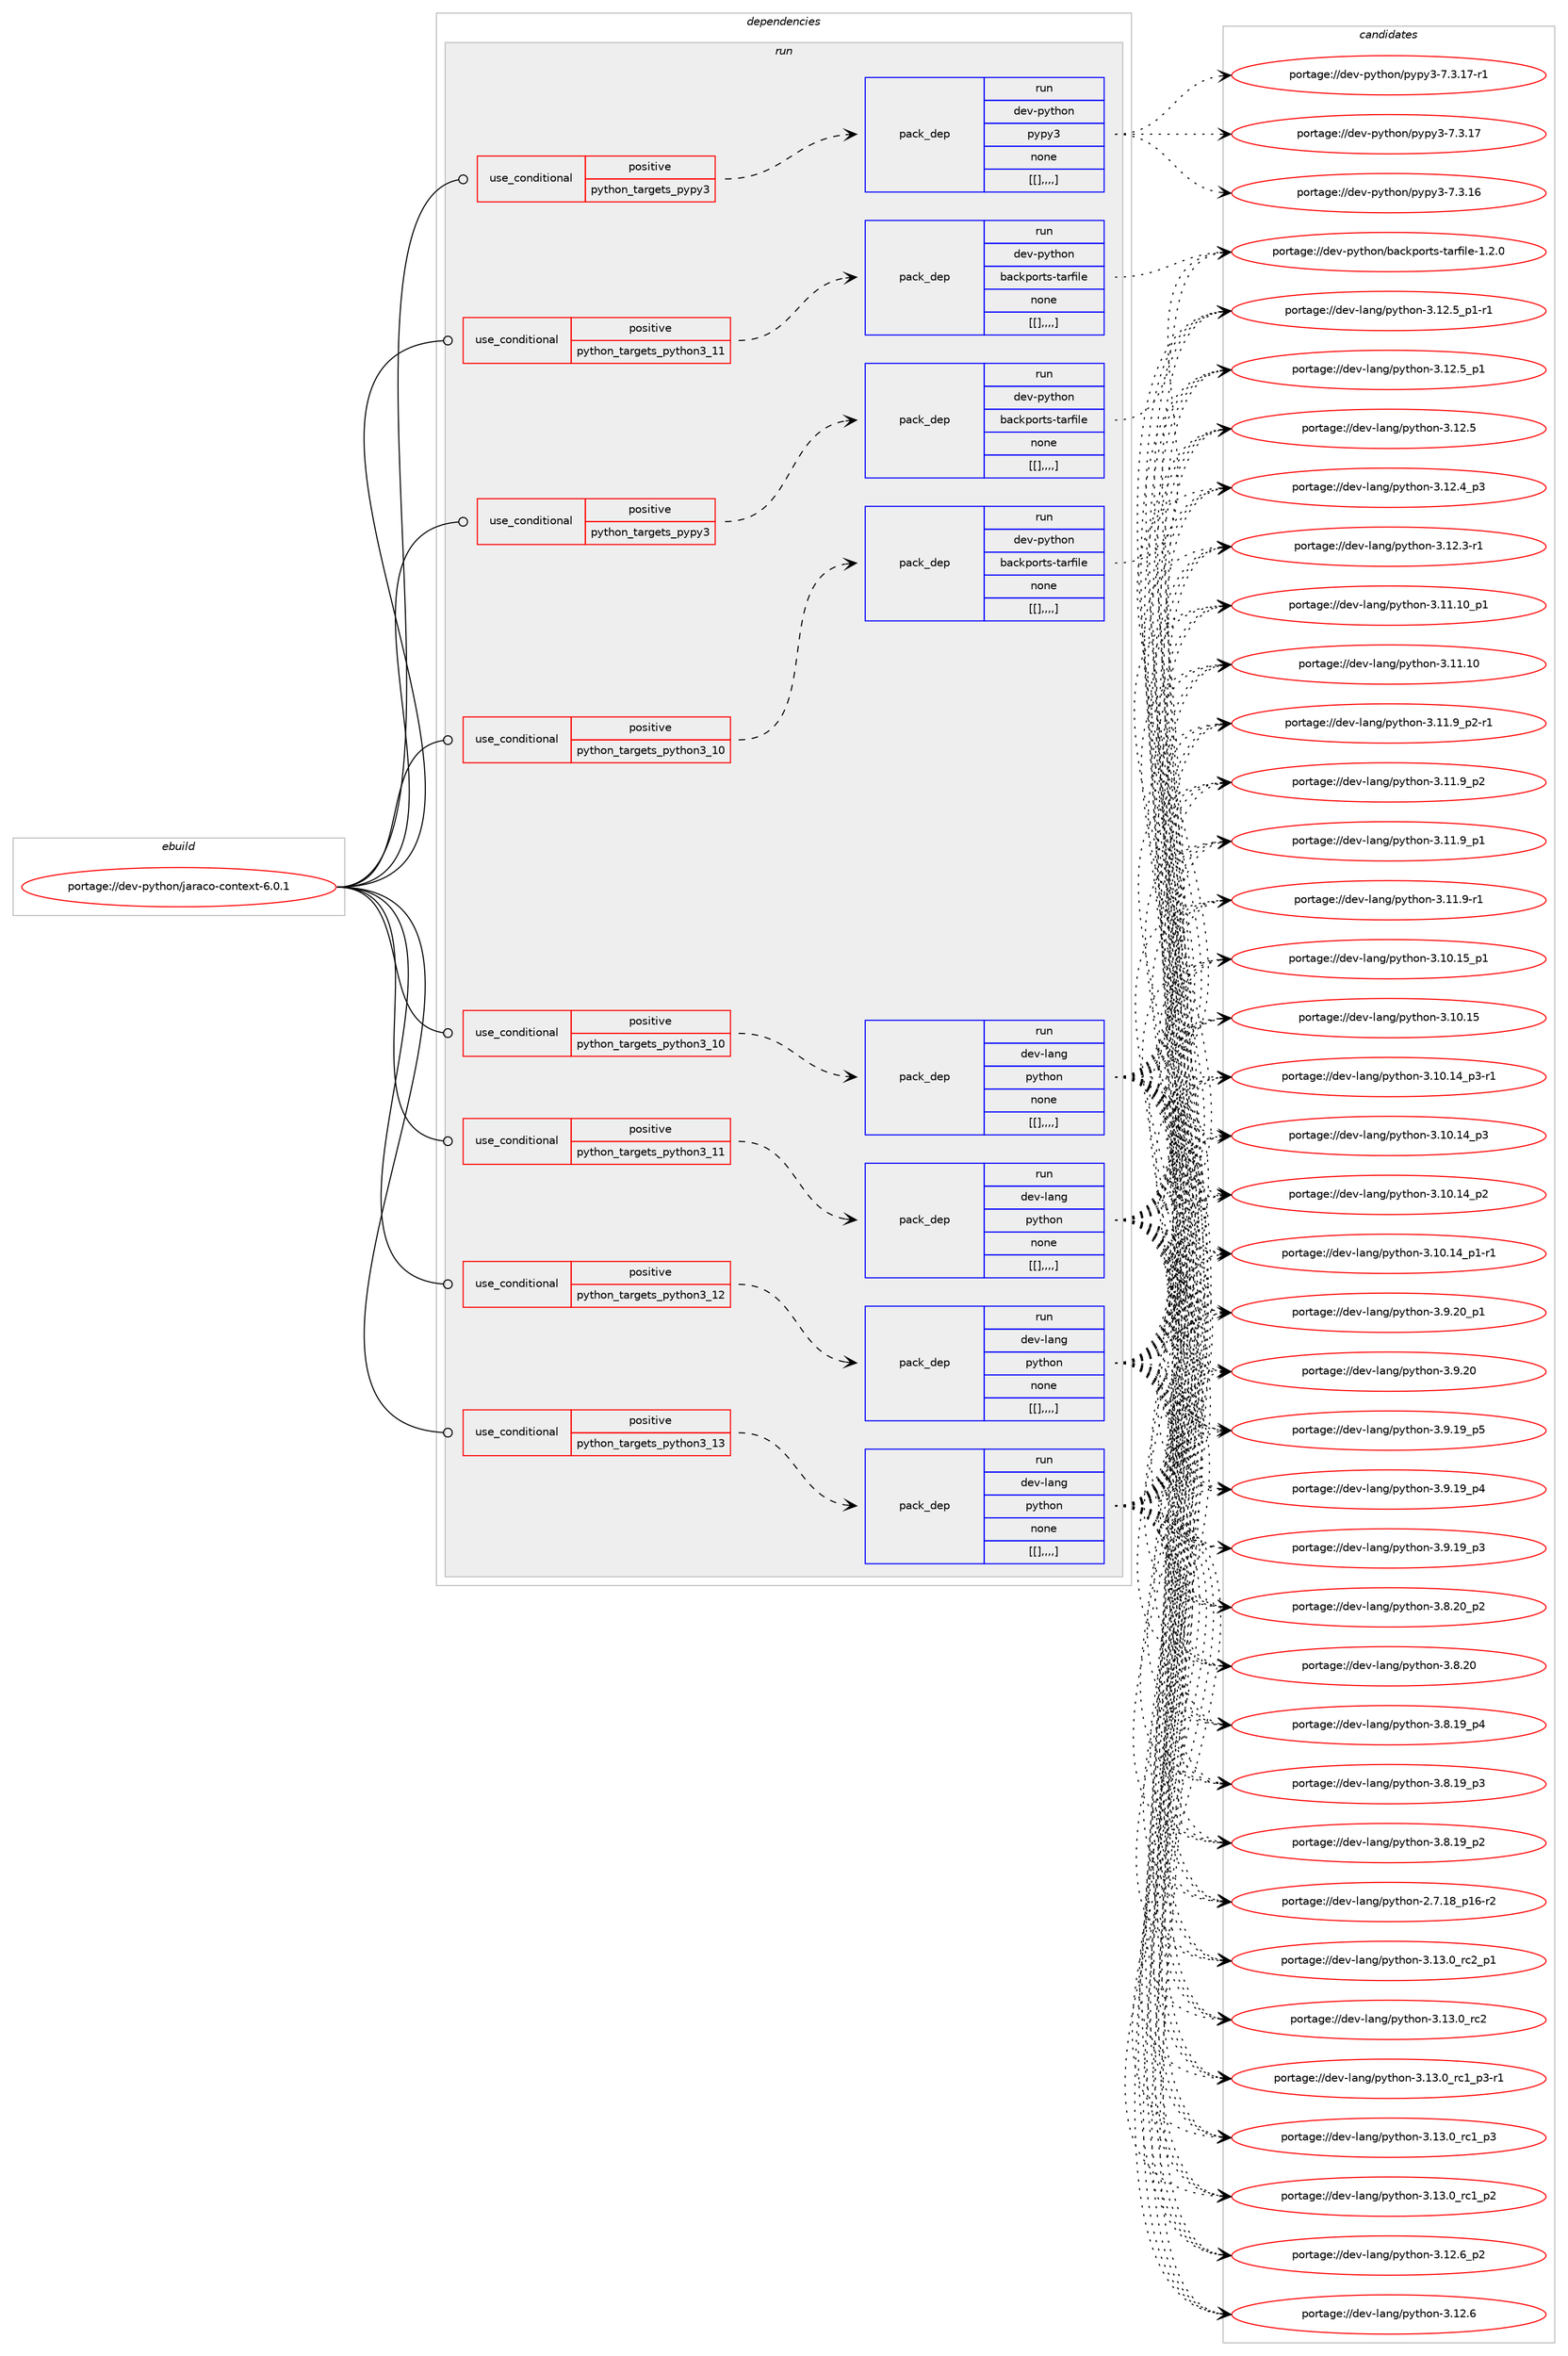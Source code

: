 digraph prolog {

# *************
# Graph options
# *************

newrank=true;
concentrate=true;
compound=true;
graph [rankdir=LR,fontname=Helvetica,fontsize=10,ranksep=1.5];#, ranksep=2.5, nodesep=0.2];
edge  [arrowhead=vee];
node  [fontname=Helvetica,fontsize=10];

# **********
# The ebuild
# **********

subgraph cluster_leftcol {
color=gray;
label=<<i>ebuild</i>>;
id [label="portage://dev-python/jaraco-context-6.0.1", color=red, width=4, href="../dev-python/jaraco-context-6.0.1.svg"];
}

# ****************
# The dependencies
# ****************

subgraph cluster_midcol {
color=gray;
label=<<i>dependencies</i>>;
subgraph cluster_compile {
fillcolor="#eeeeee";
style=filled;
label=<<i>compile</i>>;
}
subgraph cluster_compileandrun {
fillcolor="#eeeeee";
style=filled;
label=<<i>compile and run</i>>;
}
subgraph cluster_run {
fillcolor="#eeeeee";
style=filled;
label=<<i>run</i>>;
subgraph cond34931 {
dependency150512 [label=<<TABLE BORDER="0" CELLBORDER="1" CELLSPACING="0" CELLPADDING="4"><TR><TD ROWSPAN="3" CELLPADDING="10">use_conditional</TD></TR><TR><TD>positive</TD></TR><TR><TD>python_targets_pypy3</TD></TR></TABLE>>, shape=none, color=red];
subgraph pack114367 {
dependency150513 [label=<<TABLE BORDER="0" CELLBORDER="1" CELLSPACING="0" CELLPADDING="4" WIDTH="220"><TR><TD ROWSPAN="6" CELLPADDING="30">pack_dep</TD></TR><TR><TD WIDTH="110">run</TD></TR><TR><TD>dev-python</TD></TR><TR><TD>backports-tarfile</TD></TR><TR><TD>none</TD></TR><TR><TD>[[],,,,]</TD></TR></TABLE>>, shape=none, color=blue];
}
dependency150512:e -> dependency150513:w [weight=20,style="dashed",arrowhead="vee"];
}
id:e -> dependency150512:w [weight=20,style="solid",arrowhead="odot"];
subgraph cond34932 {
dependency150514 [label=<<TABLE BORDER="0" CELLBORDER="1" CELLSPACING="0" CELLPADDING="4"><TR><TD ROWSPAN="3" CELLPADDING="10">use_conditional</TD></TR><TR><TD>positive</TD></TR><TR><TD>python_targets_pypy3</TD></TR></TABLE>>, shape=none, color=red];
subgraph pack114368 {
dependency150515 [label=<<TABLE BORDER="0" CELLBORDER="1" CELLSPACING="0" CELLPADDING="4" WIDTH="220"><TR><TD ROWSPAN="6" CELLPADDING="30">pack_dep</TD></TR><TR><TD WIDTH="110">run</TD></TR><TR><TD>dev-python</TD></TR><TR><TD>pypy3</TD></TR><TR><TD>none</TD></TR><TR><TD>[[],,,,]</TD></TR></TABLE>>, shape=none, color=blue];
}
dependency150514:e -> dependency150515:w [weight=20,style="dashed",arrowhead="vee"];
}
id:e -> dependency150514:w [weight=20,style="solid",arrowhead="odot"];
subgraph cond34933 {
dependency150516 [label=<<TABLE BORDER="0" CELLBORDER="1" CELLSPACING="0" CELLPADDING="4"><TR><TD ROWSPAN="3" CELLPADDING="10">use_conditional</TD></TR><TR><TD>positive</TD></TR><TR><TD>python_targets_python3_10</TD></TR></TABLE>>, shape=none, color=red];
subgraph pack114369 {
dependency150517 [label=<<TABLE BORDER="0" CELLBORDER="1" CELLSPACING="0" CELLPADDING="4" WIDTH="220"><TR><TD ROWSPAN="6" CELLPADDING="30">pack_dep</TD></TR><TR><TD WIDTH="110">run</TD></TR><TR><TD>dev-lang</TD></TR><TR><TD>python</TD></TR><TR><TD>none</TD></TR><TR><TD>[[],,,,]</TD></TR></TABLE>>, shape=none, color=blue];
}
dependency150516:e -> dependency150517:w [weight=20,style="dashed",arrowhead="vee"];
}
id:e -> dependency150516:w [weight=20,style="solid",arrowhead="odot"];
subgraph cond34934 {
dependency150518 [label=<<TABLE BORDER="0" CELLBORDER="1" CELLSPACING="0" CELLPADDING="4"><TR><TD ROWSPAN="3" CELLPADDING="10">use_conditional</TD></TR><TR><TD>positive</TD></TR><TR><TD>python_targets_python3_10</TD></TR></TABLE>>, shape=none, color=red];
subgraph pack114370 {
dependency150519 [label=<<TABLE BORDER="0" CELLBORDER="1" CELLSPACING="0" CELLPADDING="4" WIDTH="220"><TR><TD ROWSPAN="6" CELLPADDING="30">pack_dep</TD></TR><TR><TD WIDTH="110">run</TD></TR><TR><TD>dev-python</TD></TR><TR><TD>backports-tarfile</TD></TR><TR><TD>none</TD></TR><TR><TD>[[],,,,]</TD></TR></TABLE>>, shape=none, color=blue];
}
dependency150518:e -> dependency150519:w [weight=20,style="dashed",arrowhead="vee"];
}
id:e -> dependency150518:w [weight=20,style="solid",arrowhead="odot"];
subgraph cond34935 {
dependency150520 [label=<<TABLE BORDER="0" CELLBORDER="1" CELLSPACING="0" CELLPADDING="4"><TR><TD ROWSPAN="3" CELLPADDING="10">use_conditional</TD></TR><TR><TD>positive</TD></TR><TR><TD>python_targets_python3_11</TD></TR></TABLE>>, shape=none, color=red];
subgraph pack114371 {
dependency150521 [label=<<TABLE BORDER="0" CELLBORDER="1" CELLSPACING="0" CELLPADDING="4" WIDTH="220"><TR><TD ROWSPAN="6" CELLPADDING="30">pack_dep</TD></TR><TR><TD WIDTH="110">run</TD></TR><TR><TD>dev-lang</TD></TR><TR><TD>python</TD></TR><TR><TD>none</TD></TR><TR><TD>[[],,,,]</TD></TR></TABLE>>, shape=none, color=blue];
}
dependency150520:e -> dependency150521:w [weight=20,style="dashed",arrowhead="vee"];
}
id:e -> dependency150520:w [weight=20,style="solid",arrowhead="odot"];
subgraph cond34936 {
dependency150522 [label=<<TABLE BORDER="0" CELLBORDER="1" CELLSPACING="0" CELLPADDING="4"><TR><TD ROWSPAN="3" CELLPADDING="10">use_conditional</TD></TR><TR><TD>positive</TD></TR><TR><TD>python_targets_python3_11</TD></TR></TABLE>>, shape=none, color=red];
subgraph pack114372 {
dependency150523 [label=<<TABLE BORDER="0" CELLBORDER="1" CELLSPACING="0" CELLPADDING="4" WIDTH="220"><TR><TD ROWSPAN="6" CELLPADDING="30">pack_dep</TD></TR><TR><TD WIDTH="110">run</TD></TR><TR><TD>dev-python</TD></TR><TR><TD>backports-tarfile</TD></TR><TR><TD>none</TD></TR><TR><TD>[[],,,,]</TD></TR></TABLE>>, shape=none, color=blue];
}
dependency150522:e -> dependency150523:w [weight=20,style="dashed",arrowhead="vee"];
}
id:e -> dependency150522:w [weight=20,style="solid",arrowhead="odot"];
subgraph cond34937 {
dependency150524 [label=<<TABLE BORDER="0" CELLBORDER="1" CELLSPACING="0" CELLPADDING="4"><TR><TD ROWSPAN="3" CELLPADDING="10">use_conditional</TD></TR><TR><TD>positive</TD></TR><TR><TD>python_targets_python3_12</TD></TR></TABLE>>, shape=none, color=red];
subgraph pack114373 {
dependency150525 [label=<<TABLE BORDER="0" CELLBORDER="1" CELLSPACING="0" CELLPADDING="4" WIDTH="220"><TR><TD ROWSPAN="6" CELLPADDING="30">pack_dep</TD></TR><TR><TD WIDTH="110">run</TD></TR><TR><TD>dev-lang</TD></TR><TR><TD>python</TD></TR><TR><TD>none</TD></TR><TR><TD>[[],,,,]</TD></TR></TABLE>>, shape=none, color=blue];
}
dependency150524:e -> dependency150525:w [weight=20,style="dashed",arrowhead="vee"];
}
id:e -> dependency150524:w [weight=20,style="solid",arrowhead="odot"];
subgraph cond34938 {
dependency150526 [label=<<TABLE BORDER="0" CELLBORDER="1" CELLSPACING="0" CELLPADDING="4"><TR><TD ROWSPAN="3" CELLPADDING="10">use_conditional</TD></TR><TR><TD>positive</TD></TR><TR><TD>python_targets_python3_13</TD></TR></TABLE>>, shape=none, color=red];
subgraph pack114374 {
dependency150527 [label=<<TABLE BORDER="0" CELLBORDER="1" CELLSPACING="0" CELLPADDING="4" WIDTH="220"><TR><TD ROWSPAN="6" CELLPADDING="30">pack_dep</TD></TR><TR><TD WIDTH="110">run</TD></TR><TR><TD>dev-lang</TD></TR><TR><TD>python</TD></TR><TR><TD>none</TD></TR><TR><TD>[[],,,,]</TD></TR></TABLE>>, shape=none, color=blue];
}
dependency150526:e -> dependency150527:w [weight=20,style="dashed",arrowhead="vee"];
}
id:e -> dependency150526:w [weight=20,style="solid",arrowhead="odot"];
}
}

# **************
# The candidates
# **************

subgraph cluster_choices {
rank=same;
color=gray;
label=<<i>candidates</i>>;

subgraph choice114367 {
color=black;
nodesep=1;
choice10010111845112121116104111110479897991071121111141161154511697114102105108101454946504648 [label="portage://dev-python/backports-tarfile-1.2.0", color=red, width=4,href="../dev-python/backports-tarfile-1.2.0.svg"];
dependency150513:e -> choice10010111845112121116104111110479897991071121111141161154511697114102105108101454946504648:w [style=dotted,weight="100"];
}
subgraph choice114368 {
color=black;
nodesep=1;
choice100101118451121211161041111104711212111212151455546514649554511449 [label="portage://dev-python/pypy3-7.3.17-r1", color=red, width=4,href="../dev-python/pypy3-7.3.17-r1.svg"];
choice10010111845112121116104111110471121211121215145554651464955 [label="portage://dev-python/pypy3-7.3.17", color=red, width=4,href="../dev-python/pypy3-7.3.17.svg"];
choice10010111845112121116104111110471121211121215145554651464954 [label="portage://dev-python/pypy3-7.3.16", color=red, width=4,href="../dev-python/pypy3-7.3.16.svg"];
dependency150515:e -> choice100101118451121211161041111104711212111212151455546514649554511449:w [style=dotted,weight="100"];
dependency150515:e -> choice10010111845112121116104111110471121211121215145554651464955:w [style=dotted,weight="100"];
dependency150515:e -> choice10010111845112121116104111110471121211121215145554651464954:w [style=dotted,weight="100"];
}
subgraph choice114369 {
color=black;
nodesep=1;
choice100101118451089711010347112121116104111110455146495146489511499509511249 [label="portage://dev-lang/python-3.13.0_rc2_p1", color=red, width=4,href="../dev-lang/python-3.13.0_rc2_p1.svg"];
choice10010111845108971101034711212111610411111045514649514648951149950 [label="portage://dev-lang/python-3.13.0_rc2", color=red, width=4,href="../dev-lang/python-3.13.0_rc2.svg"];
choice1001011184510897110103471121211161041111104551464951464895114994995112514511449 [label="portage://dev-lang/python-3.13.0_rc1_p3-r1", color=red, width=4,href="../dev-lang/python-3.13.0_rc1_p3-r1.svg"];
choice100101118451089711010347112121116104111110455146495146489511499499511251 [label="portage://dev-lang/python-3.13.0_rc1_p3", color=red, width=4,href="../dev-lang/python-3.13.0_rc1_p3.svg"];
choice100101118451089711010347112121116104111110455146495146489511499499511250 [label="portage://dev-lang/python-3.13.0_rc1_p2", color=red, width=4,href="../dev-lang/python-3.13.0_rc1_p2.svg"];
choice100101118451089711010347112121116104111110455146495046549511250 [label="portage://dev-lang/python-3.12.6_p2", color=red, width=4,href="../dev-lang/python-3.12.6_p2.svg"];
choice10010111845108971101034711212111610411111045514649504654 [label="portage://dev-lang/python-3.12.6", color=red, width=4,href="../dev-lang/python-3.12.6.svg"];
choice1001011184510897110103471121211161041111104551464950465395112494511449 [label="portage://dev-lang/python-3.12.5_p1-r1", color=red, width=4,href="../dev-lang/python-3.12.5_p1-r1.svg"];
choice100101118451089711010347112121116104111110455146495046539511249 [label="portage://dev-lang/python-3.12.5_p1", color=red, width=4,href="../dev-lang/python-3.12.5_p1.svg"];
choice10010111845108971101034711212111610411111045514649504653 [label="portage://dev-lang/python-3.12.5", color=red, width=4,href="../dev-lang/python-3.12.5.svg"];
choice100101118451089711010347112121116104111110455146495046529511251 [label="portage://dev-lang/python-3.12.4_p3", color=red, width=4,href="../dev-lang/python-3.12.4_p3.svg"];
choice100101118451089711010347112121116104111110455146495046514511449 [label="portage://dev-lang/python-3.12.3-r1", color=red, width=4,href="../dev-lang/python-3.12.3-r1.svg"];
choice10010111845108971101034711212111610411111045514649494649489511249 [label="portage://dev-lang/python-3.11.10_p1", color=red, width=4,href="../dev-lang/python-3.11.10_p1.svg"];
choice1001011184510897110103471121211161041111104551464949464948 [label="portage://dev-lang/python-3.11.10", color=red, width=4,href="../dev-lang/python-3.11.10.svg"];
choice1001011184510897110103471121211161041111104551464949465795112504511449 [label="portage://dev-lang/python-3.11.9_p2-r1", color=red, width=4,href="../dev-lang/python-3.11.9_p2-r1.svg"];
choice100101118451089711010347112121116104111110455146494946579511250 [label="portage://dev-lang/python-3.11.9_p2", color=red, width=4,href="../dev-lang/python-3.11.9_p2.svg"];
choice100101118451089711010347112121116104111110455146494946579511249 [label="portage://dev-lang/python-3.11.9_p1", color=red, width=4,href="../dev-lang/python-3.11.9_p1.svg"];
choice100101118451089711010347112121116104111110455146494946574511449 [label="portage://dev-lang/python-3.11.9-r1", color=red, width=4,href="../dev-lang/python-3.11.9-r1.svg"];
choice10010111845108971101034711212111610411111045514649484649539511249 [label="portage://dev-lang/python-3.10.15_p1", color=red, width=4,href="../dev-lang/python-3.10.15_p1.svg"];
choice1001011184510897110103471121211161041111104551464948464953 [label="portage://dev-lang/python-3.10.15", color=red, width=4,href="../dev-lang/python-3.10.15.svg"];
choice100101118451089711010347112121116104111110455146494846495295112514511449 [label="portage://dev-lang/python-3.10.14_p3-r1", color=red, width=4,href="../dev-lang/python-3.10.14_p3-r1.svg"];
choice10010111845108971101034711212111610411111045514649484649529511251 [label="portage://dev-lang/python-3.10.14_p3", color=red, width=4,href="../dev-lang/python-3.10.14_p3.svg"];
choice10010111845108971101034711212111610411111045514649484649529511250 [label="portage://dev-lang/python-3.10.14_p2", color=red, width=4,href="../dev-lang/python-3.10.14_p2.svg"];
choice100101118451089711010347112121116104111110455146494846495295112494511449 [label="portage://dev-lang/python-3.10.14_p1-r1", color=red, width=4,href="../dev-lang/python-3.10.14_p1-r1.svg"];
choice100101118451089711010347112121116104111110455146574650489511249 [label="portage://dev-lang/python-3.9.20_p1", color=red, width=4,href="../dev-lang/python-3.9.20_p1.svg"];
choice10010111845108971101034711212111610411111045514657465048 [label="portage://dev-lang/python-3.9.20", color=red, width=4,href="../dev-lang/python-3.9.20.svg"];
choice100101118451089711010347112121116104111110455146574649579511253 [label="portage://dev-lang/python-3.9.19_p5", color=red, width=4,href="../dev-lang/python-3.9.19_p5.svg"];
choice100101118451089711010347112121116104111110455146574649579511252 [label="portage://dev-lang/python-3.9.19_p4", color=red, width=4,href="../dev-lang/python-3.9.19_p4.svg"];
choice100101118451089711010347112121116104111110455146574649579511251 [label="portage://dev-lang/python-3.9.19_p3", color=red, width=4,href="../dev-lang/python-3.9.19_p3.svg"];
choice100101118451089711010347112121116104111110455146564650489511250 [label="portage://dev-lang/python-3.8.20_p2", color=red, width=4,href="../dev-lang/python-3.8.20_p2.svg"];
choice10010111845108971101034711212111610411111045514656465048 [label="portage://dev-lang/python-3.8.20", color=red, width=4,href="../dev-lang/python-3.8.20.svg"];
choice100101118451089711010347112121116104111110455146564649579511252 [label="portage://dev-lang/python-3.8.19_p4", color=red, width=4,href="../dev-lang/python-3.8.19_p4.svg"];
choice100101118451089711010347112121116104111110455146564649579511251 [label="portage://dev-lang/python-3.8.19_p3", color=red, width=4,href="../dev-lang/python-3.8.19_p3.svg"];
choice100101118451089711010347112121116104111110455146564649579511250 [label="portage://dev-lang/python-3.8.19_p2", color=red, width=4,href="../dev-lang/python-3.8.19_p2.svg"];
choice100101118451089711010347112121116104111110455046554649569511249544511450 [label="portage://dev-lang/python-2.7.18_p16-r2", color=red, width=4,href="../dev-lang/python-2.7.18_p16-r2.svg"];
dependency150517:e -> choice100101118451089711010347112121116104111110455146495146489511499509511249:w [style=dotted,weight="100"];
dependency150517:e -> choice10010111845108971101034711212111610411111045514649514648951149950:w [style=dotted,weight="100"];
dependency150517:e -> choice1001011184510897110103471121211161041111104551464951464895114994995112514511449:w [style=dotted,weight="100"];
dependency150517:e -> choice100101118451089711010347112121116104111110455146495146489511499499511251:w [style=dotted,weight="100"];
dependency150517:e -> choice100101118451089711010347112121116104111110455146495146489511499499511250:w [style=dotted,weight="100"];
dependency150517:e -> choice100101118451089711010347112121116104111110455146495046549511250:w [style=dotted,weight="100"];
dependency150517:e -> choice10010111845108971101034711212111610411111045514649504654:w [style=dotted,weight="100"];
dependency150517:e -> choice1001011184510897110103471121211161041111104551464950465395112494511449:w [style=dotted,weight="100"];
dependency150517:e -> choice100101118451089711010347112121116104111110455146495046539511249:w [style=dotted,weight="100"];
dependency150517:e -> choice10010111845108971101034711212111610411111045514649504653:w [style=dotted,weight="100"];
dependency150517:e -> choice100101118451089711010347112121116104111110455146495046529511251:w [style=dotted,weight="100"];
dependency150517:e -> choice100101118451089711010347112121116104111110455146495046514511449:w [style=dotted,weight="100"];
dependency150517:e -> choice10010111845108971101034711212111610411111045514649494649489511249:w [style=dotted,weight="100"];
dependency150517:e -> choice1001011184510897110103471121211161041111104551464949464948:w [style=dotted,weight="100"];
dependency150517:e -> choice1001011184510897110103471121211161041111104551464949465795112504511449:w [style=dotted,weight="100"];
dependency150517:e -> choice100101118451089711010347112121116104111110455146494946579511250:w [style=dotted,weight="100"];
dependency150517:e -> choice100101118451089711010347112121116104111110455146494946579511249:w [style=dotted,weight="100"];
dependency150517:e -> choice100101118451089711010347112121116104111110455146494946574511449:w [style=dotted,weight="100"];
dependency150517:e -> choice10010111845108971101034711212111610411111045514649484649539511249:w [style=dotted,weight="100"];
dependency150517:e -> choice1001011184510897110103471121211161041111104551464948464953:w [style=dotted,weight="100"];
dependency150517:e -> choice100101118451089711010347112121116104111110455146494846495295112514511449:w [style=dotted,weight="100"];
dependency150517:e -> choice10010111845108971101034711212111610411111045514649484649529511251:w [style=dotted,weight="100"];
dependency150517:e -> choice10010111845108971101034711212111610411111045514649484649529511250:w [style=dotted,weight="100"];
dependency150517:e -> choice100101118451089711010347112121116104111110455146494846495295112494511449:w [style=dotted,weight="100"];
dependency150517:e -> choice100101118451089711010347112121116104111110455146574650489511249:w [style=dotted,weight="100"];
dependency150517:e -> choice10010111845108971101034711212111610411111045514657465048:w [style=dotted,weight="100"];
dependency150517:e -> choice100101118451089711010347112121116104111110455146574649579511253:w [style=dotted,weight="100"];
dependency150517:e -> choice100101118451089711010347112121116104111110455146574649579511252:w [style=dotted,weight="100"];
dependency150517:e -> choice100101118451089711010347112121116104111110455146574649579511251:w [style=dotted,weight="100"];
dependency150517:e -> choice100101118451089711010347112121116104111110455146564650489511250:w [style=dotted,weight="100"];
dependency150517:e -> choice10010111845108971101034711212111610411111045514656465048:w [style=dotted,weight="100"];
dependency150517:e -> choice100101118451089711010347112121116104111110455146564649579511252:w [style=dotted,weight="100"];
dependency150517:e -> choice100101118451089711010347112121116104111110455146564649579511251:w [style=dotted,weight="100"];
dependency150517:e -> choice100101118451089711010347112121116104111110455146564649579511250:w [style=dotted,weight="100"];
dependency150517:e -> choice100101118451089711010347112121116104111110455046554649569511249544511450:w [style=dotted,weight="100"];
}
subgraph choice114370 {
color=black;
nodesep=1;
choice10010111845112121116104111110479897991071121111141161154511697114102105108101454946504648 [label="portage://dev-python/backports-tarfile-1.2.0", color=red, width=4,href="../dev-python/backports-tarfile-1.2.0.svg"];
dependency150519:e -> choice10010111845112121116104111110479897991071121111141161154511697114102105108101454946504648:w [style=dotted,weight="100"];
}
subgraph choice114371 {
color=black;
nodesep=1;
choice100101118451089711010347112121116104111110455146495146489511499509511249 [label="portage://dev-lang/python-3.13.0_rc2_p1", color=red, width=4,href="../dev-lang/python-3.13.0_rc2_p1.svg"];
choice10010111845108971101034711212111610411111045514649514648951149950 [label="portage://dev-lang/python-3.13.0_rc2", color=red, width=4,href="../dev-lang/python-3.13.0_rc2.svg"];
choice1001011184510897110103471121211161041111104551464951464895114994995112514511449 [label="portage://dev-lang/python-3.13.0_rc1_p3-r1", color=red, width=4,href="../dev-lang/python-3.13.0_rc1_p3-r1.svg"];
choice100101118451089711010347112121116104111110455146495146489511499499511251 [label="portage://dev-lang/python-3.13.0_rc1_p3", color=red, width=4,href="../dev-lang/python-3.13.0_rc1_p3.svg"];
choice100101118451089711010347112121116104111110455146495146489511499499511250 [label="portage://dev-lang/python-3.13.0_rc1_p2", color=red, width=4,href="../dev-lang/python-3.13.0_rc1_p2.svg"];
choice100101118451089711010347112121116104111110455146495046549511250 [label="portage://dev-lang/python-3.12.6_p2", color=red, width=4,href="../dev-lang/python-3.12.6_p2.svg"];
choice10010111845108971101034711212111610411111045514649504654 [label="portage://dev-lang/python-3.12.6", color=red, width=4,href="../dev-lang/python-3.12.6.svg"];
choice1001011184510897110103471121211161041111104551464950465395112494511449 [label="portage://dev-lang/python-3.12.5_p1-r1", color=red, width=4,href="../dev-lang/python-3.12.5_p1-r1.svg"];
choice100101118451089711010347112121116104111110455146495046539511249 [label="portage://dev-lang/python-3.12.5_p1", color=red, width=4,href="../dev-lang/python-3.12.5_p1.svg"];
choice10010111845108971101034711212111610411111045514649504653 [label="portage://dev-lang/python-3.12.5", color=red, width=4,href="../dev-lang/python-3.12.5.svg"];
choice100101118451089711010347112121116104111110455146495046529511251 [label="portage://dev-lang/python-3.12.4_p3", color=red, width=4,href="../dev-lang/python-3.12.4_p3.svg"];
choice100101118451089711010347112121116104111110455146495046514511449 [label="portage://dev-lang/python-3.12.3-r1", color=red, width=4,href="../dev-lang/python-3.12.3-r1.svg"];
choice10010111845108971101034711212111610411111045514649494649489511249 [label="portage://dev-lang/python-3.11.10_p1", color=red, width=4,href="../dev-lang/python-3.11.10_p1.svg"];
choice1001011184510897110103471121211161041111104551464949464948 [label="portage://dev-lang/python-3.11.10", color=red, width=4,href="../dev-lang/python-3.11.10.svg"];
choice1001011184510897110103471121211161041111104551464949465795112504511449 [label="portage://dev-lang/python-3.11.9_p2-r1", color=red, width=4,href="../dev-lang/python-3.11.9_p2-r1.svg"];
choice100101118451089711010347112121116104111110455146494946579511250 [label="portage://dev-lang/python-3.11.9_p2", color=red, width=4,href="../dev-lang/python-3.11.9_p2.svg"];
choice100101118451089711010347112121116104111110455146494946579511249 [label="portage://dev-lang/python-3.11.9_p1", color=red, width=4,href="../dev-lang/python-3.11.9_p1.svg"];
choice100101118451089711010347112121116104111110455146494946574511449 [label="portage://dev-lang/python-3.11.9-r1", color=red, width=4,href="../dev-lang/python-3.11.9-r1.svg"];
choice10010111845108971101034711212111610411111045514649484649539511249 [label="portage://dev-lang/python-3.10.15_p1", color=red, width=4,href="../dev-lang/python-3.10.15_p1.svg"];
choice1001011184510897110103471121211161041111104551464948464953 [label="portage://dev-lang/python-3.10.15", color=red, width=4,href="../dev-lang/python-3.10.15.svg"];
choice100101118451089711010347112121116104111110455146494846495295112514511449 [label="portage://dev-lang/python-3.10.14_p3-r1", color=red, width=4,href="../dev-lang/python-3.10.14_p3-r1.svg"];
choice10010111845108971101034711212111610411111045514649484649529511251 [label="portage://dev-lang/python-3.10.14_p3", color=red, width=4,href="../dev-lang/python-3.10.14_p3.svg"];
choice10010111845108971101034711212111610411111045514649484649529511250 [label="portage://dev-lang/python-3.10.14_p2", color=red, width=4,href="../dev-lang/python-3.10.14_p2.svg"];
choice100101118451089711010347112121116104111110455146494846495295112494511449 [label="portage://dev-lang/python-3.10.14_p1-r1", color=red, width=4,href="../dev-lang/python-3.10.14_p1-r1.svg"];
choice100101118451089711010347112121116104111110455146574650489511249 [label="portage://dev-lang/python-3.9.20_p1", color=red, width=4,href="../dev-lang/python-3.9.20_p1.svg"];
choice10010111845108971101034711212111610411111045514657465048 [label="portage://dev-lang/python-3.9.20", color=red, width=4,href="../dev-lang/python-3.9.20.svg"];
choice100101118451089711010347112121116104111110455146574649579511253 [label="portage://dev-lang/python-3.9.19_p5", color=red, width=4,href="../dev-lang/python-3.9.19_p5.svg"];
choice100101118451089711010347112121116104111110455146574649579511252 [label="portage://dev-lang/python-3.9.19_p4", color=red, width=4,href="../dev-lang/python-3.9.19_p4.svg"];
choice100101118451089711010347112121116104111110455146574649579511251 [label="portage://dev-lang/python-3.9.19_p3", color=red, width=4,href="../dev-lang/python-3.9.19_p3.svg"];
choice100101118451089711010347112121116104111110455146564650489511250 [label="portage://dev-lang/python-3.8.20_p2", color=red, width=4,href="../dev-lang/python-3.8.20_p2.svg"];
choice10010111845108971101034711212111610411111045514656465048 [label="portage://dev-lang/python-3.8.20", color=red, width=4,href="../dev-lang/python-3.8.20.svg"];
choice100101118451089711010347112121116104111110455146564649579511252 [label="portage://dev-lang/python-3.8.19_p4", color=red, width=4,href="../dev-lang/python-3.8.19_p4.svg"];
choice100101118451089711010347112121116104111110455146564649579511251 [label="portage://dev-lang/python-3.8.19_p3", color=red, width=4,href="../dev-lang/python-3.8.19_p3.svg"];
choice100101118451089711010347112121116104111110455146564649579511250 [label="portage://dev-lang/python-3.8.19_p2", color=red, width=4,href="../dev-lang/python-3.8.19_p2.svg"];
choice100101118451089711010347112121116104111110455046554649569511249544511450 [label="portage://dev-lang/python-2.7.18_p16-r2", color=red, width=4,href="../dev-lang/python-2.7.18_p16-r2.svg"];
dependency150521:e -> choice100101118451089711010347112121116104111110455146495146489511499509511249:w [style=dotted,weight="100"];
dependency150521:e -> choice10010111845108971101034711212111610411111045514649514648951149950:w [style=dotted,weight="100"];
dependency150521:e -> choice1001011184510897110103471121211161041111104551464951464895114994995112514511449:w [style=dotted,weight="100"];
dependency150521:e -> choice100101118451089711010347112121116104111110455146495146489511499499511251:w [style=dotted,weight="100"];
dependency150521:e -> choice100101118451089711010347112121116104111110455146495146489511499499511250:w [style=dotted,weight="100"];
dependency150521:e -> choice100101118451089711010347112121116104111110455146495046549511250:w [style=dotted,weight="100"];
dependency150521:e -> choice10010111845108971101034711212111610411111045514649504654:w [style=dotted,weight="100"];
dependency150521:e -> choice1001011184510897110103471121211161041111104551464950465395112494511449:w [style=dotted,weight="100"];
dependency150521:e -> choice100101118451089711010347112121116104111110455146495046539511249:w [style=dotted,weight="100"];
dependency150521:e -> choice10010111845108971101034711212111610411111045514649504653:w [style=dotted,weight="100"];
dependency150521:e -> choice100101118451089711010347112121116104111110455146495046529511251:w [style=dotted,weight="100"];
dependency150521:e -> choice100101118451089711010347112121116104111110455146495046514511449:w [style=dotted,weight="100"];
dependency150521:e -> choice10010111845108971101034711212111610411111045514649494649489511249:w [style=dotted,weight="100"];
dependency150521:e -> choice1001011184510897110103471121211161041111104551464949464948:w [style=dotted,weight="100"];
dependency150521:e -> choice1001011184510897110103471121211161041111104551464949465795112504511449:w [style=dotted,weight="100"];
dependency150521:e -> choice100101118451089711010347112121116104111110455146494946579511250:w [style=dotted,weight="100"];
dependency150521:e -> choice100101118451089711010347112121116104111110455146494946579511249:w [style=dotted,weight="100"];
dependency150521:e -> choice100101118451089711010347112121116104111110455146494946574511449:w [style=dotted,weight="100"];
dependency150521:e -> choice10010111845108971101034711212111610411111045514649484649539511249:w [style=dotted,weight="100"];
dependency150521:e -> choice1001011184510897110103471121211161041111104551464948464953:w [style=dotted,weight="100"];
dependency150521:e -> choice100101118451089711010347112121116104111110455146494846495295112514511449:w [style=dotted,weight="100"];
dependency150521:e -> choice10010111845108971101034711212111610411111045514649484649529511251:w [style=dotted,weight="100"];
dependency150521:e -> choice10010111845108971101034711212111610411111045514649484649529511250:w [style=dotted,weight="100"];
dependency150521:e -> choice100101118451089711010347112121116104111110455146494846495295112494511449:w [style=dotted,weight="100"];
dependency150521:e -> choice100101118451089711010347112121116104111110455146574650489511249:w [style=dotted,weight="100"];
dependency150521:e -> choice10010111845108971101034711212111610411111045514657465048:w [style=dotted,weight="100"];
dependency150521:e -> choice100101118451089711010347112121116104111110455146574649579511253:w [style=dotted,weight="100"];
dependency150521:e -> choice100101118451089711010347112121116104111110455146574649579511252:w [style=dotted,weight="100"];
dependency150521:e -> choice100101118451089711010347112121116104111110455146574649579511251:w [style=dotted,weight="100"];
dependency150521:e -> choice100101118451089711010347112121116104111110455146564650489511250:w [style=dotted,weight="100"];
dependency150521:e -> choice10010111845108971101034711212111610411111045514656465048:w [style=dotted,weight="100"];
dependency150521:e -> choice100101118451089711010347112121116104111110455146564649579511252:w [style=dotted,weight="100"];
dependency150521:e -> choice100101118451089711010347112121116104111110455146564649579511251:w [style=dotted,weight="100"];
dependency150521:e -> choice100101118451089711010347112121116104111110455146564649579511250:w [style=dotted,weight="100"];
dependency150521:e -> choice100101118451089711010347112121116104111110455046554649569511249544511450:w [style=dotted,weight="100"];
}
subgraph choice114372 {
color=black;
nodesep=1;
choice10010111845112121116104111110479897991071121111141161154511697114102105108101454946504648 [label="portage://dev-python/backports-tarfile-1.2.0", color=red, width=4,href="../dev-python/backports-tarfile-1.2.0.svg"];
dependency150523:e -> choice10010111845112121116104111110479897991071121111141161154511697114102105108101454946504648:w [style=dotted,weight="100"];
}
subgraph choice114373 {
color=black;
nodesep=1;
choice100101118451089711010347112121116104111110455146495146489511499509511249 [label="portage://dev-lang/python-3.13.0_rc2_p1", color=red, width=4,href="../dev-lang/python-3.13.0_rc2_p1.svg"];
choice10010111845108971101034711212111610411111045514649514648951149950 [label="portage://dev-lang/python-3.13.0_rc2", color=red, width=4,href="../dev-lang/python-3.13.0_rc2.svg"];
choice1001011184510897110103471121211161041111104551464951464895114994995112514511449 [label="portage://dev-lang/python-3.13.0_rc1_p3-r1", color=red, width=4,href="../dev-lang/python-3.13.0_rc1_p3-r1.svg"];
choice100101118451089711010347112121116104111110455146495146489511499499511251 [label="portage://dev-lang/python-3.13.0_rc1_p3", color=red, width=4,href="../dev-lang/python-3.13.0_rc1_p3.svg"];
choice100101118451089711010347112121116104111110455146495146489511499499511250 [label="portage://dev-lang/python-3.13.0_rc1_p2", color=red, width=4,href="../dev-lang/python-3.13.0_rc1_p2.svg"];
choice100101118451089711010347112121116104111110455146495046549511250 [label="portage://dev-lang/python-3.12.6_p2", color=red, width=4,href="../dev-lang/python-3.12.6_p2.svg"];
choice10010111845108971101034711212111610411111045514649504654 [label="portage://dev-lang/python-3.12.6", color=red, width=4,href="../dev-lang/python-3.12.6.svg"];
choice1001011184510897110103471121211161041111104551464950465395112494511449 [label="portage://dev-lang/python-3.12.5_p1-r1", color=red, width=4,href="../dev-lang/python-3.12.5_p1-r1.svg"];
choice100101118451089711010347112121116104111110455146495046539511249 [label="portage://dev-lang/python-3.12.5_p1", color=red, width=4,href="../dev-lang/python-3.12.5_p1.svg"];
choice10010111845108971101034711212111610411111045514649504653 [label="portage://dev-lang/python-3.12.5", color=red, width=4,href="../dev-lang/python-3.12.5.svg"];
choice100101118451089711010347112121116104111110455146495046529511251 [label="portage://dev-lang/python-3.12.4_p3", color=red, width=4,href="../dev-lang/python-3.12.4_p3.svg"];
choice100101118451089711010347112121116104111110455146495046514511449 [label="portage://dev-lang/python-3.12.3-r1", color=red, width=4,href="../dev-lang/python-3.12.3-r1.svg"];
choice10010111845108971101034711212111610411111045514649494649489511249 [label="portage://dev-lang/python-3.11.10_p1", color=red, width=4,href="../dev-lang/python-3.11.10_p1.svg"];
choice1001011184510897110103471121211161041111104551464949464948 [label="portage://dev-lang/python-3.11.10", color=red, width=4,href="../dev-lang/python-3.11.10.svg"];
choice1001011184510897110103471121211161041111104551464949465795112504511449 [label="portage://dev-lang/python-3.11.9_p2-r1", color=red, width=4,href="../dev-lang/python-3.11.9_p2-r1.svg"];
choice100101118451089711010347112121116104111110455146494946579511250 [label="portage://dev-lang/python-3.11.9_p2", color=red, width=4,href="../dev-lang/python-3.11.9_p2.svg"];
choice100101118451089711010347112121116104111110455146494946579511249 [label="portage://dev-lang/python-3.11.9_p1", color=red, width=4,href="../dev-lang/python-3.11.9_p1.svg"];
choice100101118451089711010347112121116104111110455146494946574511449 [label="portage://dev-lang/python-3.11.9-r1", color=red, width=4,href="../dev-lang/python-3.11.9-r1.svg"];
choice10010111845108971101034711212111610411111045514649484649539511249 [label="portage://dev-lang/python-3.10.15_p1", color=red, width=4,href="../dev-lang/python-3.10.15_p1.svg"];
choice1001011184510897110103471121211161041111104551464948464953 [label="portage://dev-lang/python-3.10.15", color=red, width=4,href="../dev-lang/python-3.10.15.svg"];
choice100101118451089711010347112121116104111110455146494846495295112514511449 [label="portage://dev-lang/python-3.10.14_p3-r1", color=red, width=4,href="../dev-lang/python-3.10.14_p3-r1.svg"];
choice10010111845108971101034711212111610411111045514649484649529511251 [label="portage://dev-lang/python-3.10.14_p3", color=red, width=4,href="../dev-lang/python-3.10.14_p3.svg"];
choice10010111845108971101034711212111610411111045514649484649529511250 [label="portage://dev-lang/python-3.10.14_p2", color=red, width=4,href="../dev-lang/python-3.10.14_p2.svg"];
choice100101118451089711010347112121116104111110455146494846495295112494511449 [label="portage://dev-lang/python-3.10.14_p1-r1", color=red, width=4,href="../dev-lang/python-3.10.14_p1-r1.svg"];
choice100101118451089711010347112121116104111110455146574650489511249 [label="portage://dev-lang/python-3.9.20_p1", color=red, width=4,href="../dev-lang/python-3.9.20_p1.svg"];
choice10010111845108971101034711212111610411111045514657465048 [label="portage://dev-lang/python-3.9.20", color=red, width=4,href="../dev-lang/python-3.9.20.svg"];
choice100101118451089711010347112121116104111110455146574649579511253 [label="portage://dev-lang/python-3.9.19_p5", color=red, width=4,href="../dev-lang/python-3.9.19_p5.svg"];
choice100101118451089711010347112121116104111110455146574649579511252 [label="portage://dev-lang/python-3.9.19_p4", color=red, width=4,href="../dev-lang/python-3.9.19_p4.svg"];
choice100101118451089711010347112121116104111110455146574649579511251 [label="portage://dev-lang/python-3.9.19_p3", color=red, width=4,href="../dev-lang/python-3.9.19_p3.svg"];
choice100101118451089711010347112121116104111110455146564650489511250 [label="portage://dev-lang/python-3.8.20_p2", color=red, width=4,href="../dev-lang/python-3.8.20_p2.svg"];
choice10010111845108971101034711212111610411111045514656465048 [label="portage://dev-lang/python-3.8.20", color=red, width=4,href="../dev-lang/python-3.8.20.svg"];
choice100101118451089711010347112121116104111110455146564649579511252 [label="portage://dev-lang/python-3.8.19_p4", color=red, width=4,href="../dev-lang/python-3.8.19_p4.svg"];
choice100101118451089711010347112121116104111110455146564649579511251 [label="portage://dev-lang/python-3.8.19_p3", color=red, width=4,href="../dev-lang/python-3.8.19_p3.svg"];
choice100101118451089711010347112121116104111110455146564649579511250 [label="portage://dev-lang/python-3.8.19_p2", color=red, width=4,href="../dev-lang/python-3.8.19_p2.svg"];
choice100101118451089711010347112121116104111110455046554649569511249544511450 [label="portage://dev-lang/python-2.7.18_p16-r2", color=red, width=4,href="../dev-lang/python-2.7.18_p16-r2.svg"];
dependency150525:e -> choice100101118451089711010347112121116104111110455146495146489511499509511249:w [style=dotted,weight="100"];
dependency150525:e -> choice10010111845108971101034711212111610411111045514649514648951149950:w [style=dotted,weight="100"];
dependency150525:e -> choice1001011184510897110103471121211161041111104551464951464895114994995112514511449:w [style=dotted,weight="100"];
dependency150525:e -> choice100101118451089711010347112121116104111110455146495146489511499499511251:w [style=dotted,weight="100"];
dependency150525:e -> choice100101118451089711010347112121116104111110455146495146489511499499511250:w [style=dotted,weight="100"];
dependency150525:e -> choice100101118451089711010347112121116104111110455146495046549511250:w [style=dotted,weight="100"];
dependency150525:e -> choice10010111845108971101034711212111610411111045514649504654:w [style=dotted,weight="100"];
dependency150525:e -> choice1001011184510897110103471121211161041111104551464950465395112494511449:w [style=dotted,weight="100"];
dependency150525:e -> choice100101118451089711010347112121116104111110455146495046539511249:w [style=dotted,weight="100"];
dependency150525:e -> choice10010111845108971101034711212111610411111045514649504653:w [style=dotted,weight="100"];
dependency150525:e -> choice100101118451089711010347112121116104111110455146495046529511251:w [style=dotted,weight="100"];
dependency150525:e -> choice100101118451089711010347112121116104111110455146495046514511449:w [style=dotted,weight="100"];
dependency150525:e -> choice10010111845108971101034711212111610411111045514649494649489511249:w [style=dotted,weight="100"];
dependency150525:e -> choice1001011184510897110103471121211161041111104551464949464948:w [style=dotted,weight="100"];
dependency150525:e -> choice1001011184510897110103471121211161041111104551464949465795112504511449:w [style=dotted,weight="100"];
dependency150525:e -> choice100101118451089711010347112121116104111110455146494946579511250:w [style=dotted,weight="100"];
dependency150525:e -> choice100101118451089711010347112121116104111110455146494946579511249:w [style=dotted,weight="100"];
dependency150525:e -> choice100101118451089711010347112121116104111110455146494946574511449:w [style=dotted,weight="100"];
dependency150525:e -> choice10010111845108971101034711212111610411111045514649484649539511249:w [style=dotted,weight="100"];
dependency150525:e -> choice1001011184510897110103471121211161041111104551464948464953:w [style=dotted,weight="100"];
dependency150525:e -> choice100101118451089711010347112121116104111110455146494846495295112514511449:w [style=dotted,weight="100"];
dependency150525:e -> choice10010111845108971101034711212111610411111045514649484649529511251:w [style=dotted,weight="100"];
dependency150525:e -> choice10010111845108971101034711212111610411111045514649484649529511250:w [style=dotted,weight="100"];
dependency150525:e -> choice100101118451089711010347112121116104111110455146494846495295112494511449:w [style=dotted,weight="100"];
dependency150525:e -> choice100101118451089711010347112121116104111110455146574650489511249:w [style=dotted,weight="100"];
dependency150525:e -> choice10010111845108971101034711212111610411111045514657465048:w [style=dotted,weight="100"];
dependency150525:e -> choice100101118451089711010347112121116104111110455146574649579511253:w [style=dotted,weight="100"];
dependency150525:e -> choice100101118451089711010347112121116104111110455146574649579511252:w [style=dotted,weight="100"];
dependency150525:e -> choice100101118451089711010347112121116104111110455146574649579511251:w [style=dotted,weight="100"];
dependency150525:e -> choice100101118451089711010347112121116104111110455146564650489511250:w [style=dotted,weight="100"];
dependency150525:e -> choice10010111845108971101034711212111610411111045514656465048:w [style=dotted,weight="100"];
dependency150525:e -> choice100101118451089711010347112121116104111110455146564649579511252:w [style=dotted,weight="100"];
dependency150525:e -> choice100101118451089711010347112121116104111110455146564649579511251:w [style=dotted,weight="100"];
dependency150525:e -> choice100101118451089711010347112121116104111110455146564649579511250:w [style=dotted,weight="100"];
dependency150525:e -> choice100101118451089711010347112121116104111110455046554649569511249544511450:w [style=dotted,weight="100"];
}
subgraph choice114374 {
color=black;
nodesep=1;
choice100101118451089711010347112121116104111110455146495146489511499509511249 [label="portage://dev-lang/python-3.13.0_rc2_p1", color=red, width=4,href="../dev-lang/python-3.13.0_rc2_p1.svg"];
choice10010111845108971101034711212111610411111045514649514648951149950 [label="portage://dev-lang/python-3.13.0_rc2", color=red, width=4,href="../dev-lang/python-3.13.0_rc2.svg"];
choice1001011184510897110103471121211161041111104551464951464895114994995112514511449 [label="portage://dev-lang/python-3.13.0_rc1_p3-r1", color=red, width=4,href="../dev-lang/python-3.13.0_rc1_p3-r1.svg"];
choice100101118451089711010347112121116104111110455146495146489511499499511251 [label="portage://dev-lang/python-3.13.0_rc1_p3", color=red, width=4,href="../dev-lang/python-3.13.0_rc1_p3.svg"];
choice100101118451089711010347112121116104111110455146495146489511499499511250 [label="portage://dev-lang/python-3.13.0_rc1_p2", color=red, width=4,href="../dev-lang/python-3.13.0_rc1_p2.svg"];
choice100101118451089711010347112121116104111110455146495046549511250 [label="portage://dev-lang/python-3.12.6_p2", color=red, width=4,href="../dev-lang/python-3.12.6_p2.svg"];
choice10010111845108971101034711212111610411111045514649504654 [label="portage://dev-lang/python-3.12.6", color=red, width=4,href="../dev-lang/python-3.12.6.svg"];
choice1001011184510897110103471121211161041111104551464950465395112494511449 [label="portage://dev-lang/python-3.12.5_p1-r1", color=red, width=4,href="../dev-lang/python-3.12.5_p1-r1.svg"];
choice100101118451089711010347112121116104111110455146495046539511249 [label="portage://dev-lang/python-3.12.5_p1", color=red, width=4,href="../dev-lang/python-3.12.5_p1.svg"];
choice10010111845108971101034711212111610411111045514649504653 [label="portage://dev-lang/python-3.12.5", color=red, width=4,href="../dev-lang/python-3.12.5.svg"];
choice100101118451089711010347112121116104111110455146495046529511251 [label="portage://dev-lang/python-3.12.4_p3", color=red, width=4,href="../dev-lang/python-3.12.4_p3.svg"];
choice100101118451089711010347112121116104111110455146495046514511449 [label="portage://dev-lang/python-3.12.3-r1", color=red, width=4,href="../dev-lang/python-3.12.3-r1.svg"];
choice10010111845108971101034711212111610411111045514649494649489511249 [label="portage://dev-lang/python-3.11.10_p1", color=red, width=4,href="../dev-lang/python-3.11.10_p1.svg"];
choice1001011184510897110103471121211161041111104551464949464948 [label="portage://dev-lang/python-3.11.10", color=red, width=4,href="../dev-lang/python-3.11.10.svg"];
choice1001011184510897110103471121211161041111104551464949465795112504511449 [label="portage://dev-lang/python-3.11.9_p2-r1", color=red, width=4,href="../dev-lang/python-3.11.9_p2-r1.svg"];
choice100101118451089711010347112121116104111110455146494946579511250 [label="portage://dev-lang/python-3.11.9_p2", color=red, width=4,href="../dev-lang/python-3.11.9_p2.svg"];
choice100101118451089711010347112121116104111110455146494946579511249 [label="portage://dev-lang/python-3.11.9_p1", color=red, width=4,href="../dev-lang/python-3.11.9_p1.svg"];
choice100101118451089711010347112121116104111110455146494946574511449 [label="portage://dev-lang/python-3.11.9-r1", color=red, width=4,href="../dev-lang/python-3.11.9-r1.svg"];
choice10010111845108971101034711212111610411111045514649484649539511249 [label="portage://dev-lang/python-3.10.15_p1", color=red, width=4,href="../dev-lang/python-3.10.15_p1.svg"];
choice1001011184510897110103471121211161041111104551464948464953 [label="portage://dev-lang/python-3.10.15", color=red, width=4,href="../dev-lang/python-3.10.15.svg"];
choice100101118451089711010347112121116104111110455146494846495295112514511449 [label="portage://dev-lang/python-3.10.14_p3-r1", color=red, width=4,href="../dev-lang/python-3.10.14_p3-r1.svg"];
choice10010111845108971101034711212111610411111045514649484649529511251 [label="portage://dev-lang/python-3.10.14_p3", color=red, width=4,href="../dev-lang/python-3.10.14_p3.svg"];
choice10010111845108971101034711212111610411111045514649484649529511250 [label="portage://dev-lang/python-3.10.14_p2", color=red, width=4,href="../dev-lang/python-3.10.14_p2.svg"];
choice100101118451089711010347112121116104111110455146494846495295112494511449 [label="portage://dev-lang/python-3.10.14_p1-r1", color=red, width=4,href="../dev-lang/python-3.10.14_p1-r1.svg"];
choice100101118451089711010347112121116104111110455146574650489511249 [label="portage://dev-lang/python-3.9.20_p1", color=red, width=4,href="../dev-lang/python-3.9.20_p1.svg"];
choice10010111845108971101034711212111610411111045514657465048 [label="portage://dev-lang/python-3.9.20", color=red, width=4,href="../dev-lang/python-3.9.20.svg"];
choice100101118451089711010347112121116104111110455146574649579511253 [label="portage://dev-lang/python-3.9.19_p5", color=red, width=4,href="../dev-lang/python-3.9.19_p5.svg"];
choice100101118451089711010347112121116104111110455146574649579511252 [label="portage://dev-lang/python-3.9.19_p4", color=red, width=4,href="../dev-lang/python-3.9.19_p4.svg"];
choice100101118451089711010347112121116104111110455146574649579511251 [label="portage://dev-lang/python-3.9.19_p3", color=red, width=4,href="../dev-lang/python-3.9.19_p3.svg"];
choice100101118451089711010347112121116104111110455146564650489511250 [label="portage://dev-lang/python-3.8.20_p2", color=red, width=4,href="../dev-lang/python-3.8.20_p2.svg"];
choice10010111845108971101034711212111610411111045514656465048 [label="portage://dev-lang/python-3.8.20", color=red, width=4,href="../dev-lang/python-3.8.20.svg"];
choice100101118451089711010347112121116104111110455146564649579511252 [label="portage://dev-lang/python-3.8.19_p4", color=red, width=4,href="../dev-lang/python-3.8.19_p4.svg"];
choice100101118451089711010347112121116104111110455146564649579511251 [label="portage://dev-lang/python-3.8.19_p3", color=red, width=4,href="../dev-lang/python-3.8.19_p3.svg"];
choice100101118451089711010347112121116104111110455146564649579511250 [label="portage://dev-lang/python-3.8.19_p2", color=red, width=4,href="../dev-lang/python-3.8.19_p2.svg"];
choice100101118451089711010347112121116104111110455046554649569511249544511450 [label="portage://dev-lang/python-2.7.18_p16-r2", color=red, width=4,href="../dev-lang/python-2.7.18_p16-r2.svg"];
dependency150527:e -> choice100101118451089711010347112121116104111110455146495146489511499509511249:w [style=dotted,weight="100"];
dependency150527:e -> choice10010111845108971101034711212111610411111045514649514648951149950:w [style=dotted,weight="100"];
dependency150527:e -> choice1001011184510897110103471121211161041111104551464951464895114994995112514511449:w [style=dotted,weight="100"];
dependency150527:e -> choice100101118451089711010347112121116104111110455146495146489511499499511251:w [style=dotted,weight="100"];
dependency150527:e -> choice100101118451089711010347112121116104111110455146495146489511499499511250:w [style=dotted,weight="100"];
dependency150527:e -> choice100101118451089711010347112121116104111110455146495046549511250:w [style=dotted,weight="100"];
dependency150527:e -> choice10010111845108971101034711212111610411111045514649504654:w [style=dotted,weight="100"];
dependency150527:e -> choice1001011184510897110103471121211161041111104551464950465395112494511449:w [style=dotted,weight="100"];
dependency150527:e -> choice100101118451089711010347112121116104111110455146495046539511249:w [style=dotted,weight="100"];
dependency150527:e -> choice10010111845108971101034711212111610411111045514649504653:w [style=dotted,weight="100"];
dependency150527:e -> choice100101118451089711010347112121116104111110455146495046529511251:w [style=dotted,weight="100"];
dependency150527:e -> choice100101118451089711010347112121116104111110455146495046514511449:w [style=dotted,weight="100"];
dependency150527:e -> choice10010111845108971101034711212111610411111045514649494649489511249:w [style=dotted,weight="100"];
dependency150527:e -> choice1001011184510897110103471121211161041111104551464949464948:w [style=dotted,weight="100"];
dependency150527:e -> choice1001011184510897110103471121211161041111104551464949465795112504511449:w [style=dotted,weight="100"];
dependency150527:e -> choice100101118451089711010347112121116104111110455146494946579511250:w [style=dotted,weight="100"];
dependency150527:e -> choice100101118451089711010347112121116104111110455146494946579511249:w [style=dotted,weight="100"];
dependency150527:e -> choice100101118451089711010347112121116104111110455146494946574511449:w [style=dotted,weight="100"];
dependency150527:e -> choice10010111845108971101034711212111610411111045514649484649539511249:w [style=dotted,weight="100"];
dependency150527:e -> choice1001011184510897110103471121211161041111104551464948464953:w [style=dotted,weight="100"];
dependency150527:e -> choice100101118451089711010347112121116104111110455146494846495295112514511449:w [style=dotted,weight="100"];
dependency150527:e -> choice10010111845108971101034711212111610411111045514649484649529511251:w [style=dotted,weight="100"];
dependency150527:e -> choice10010111845108971101034711212111610411111045514649484649529511250:w [style=dotted,weight="100"];
dependency150527:e -> choice100101118451089711010347112121116104111110455146494846495295112494511449:w [style=dotted,weight="100"];
dependency150527:e -> choice100101118451089711010347112121116104111110455146574650489511249:w [style=dotted,weight="100"];
dependency150527:e -> choice10010111845108971101034711212111610411111045514657465048:w [style=dotted,weight="100"];
dependency150527:e -> choice100101118451089711010347112121116104111110455146574649579511253:w [style=dotted,weight="100"];
dependency150527:e -> choice100101118451089711010347112121116104111110455146574649579511252:w [style=dotted,weight="100"];
dependency150527:e -> choice100101118451089711010347112121116104111110455146574649579511251:w [style=dotted,weight="100"];
dependency150527:e -> choice100101118451089711010347112121116104111110455146564650489511250:w [style=dotted,weight="100"];
dependency150527:e -> choice10010111845108971101034711212111610411111045514656465048:w [style=dotted,weight="100"];
dependency150527:e -> choice100101118451089711010347112121116104111110455146564649579511252:w [style=dotted,weight="100"];
dependency150527:e -> choice100101118451089711010347112121116104111110455146564649579511251:w [style=dotted,weight="100"];
dependency150527:e -> choice100101118451089711010347112121116104111110455146564649579511250:w [style=dotted,weight="100"];
dependency150527:e -> choice100101118451089711010347112121116104111110455046554649569511249544511450:w [style=dotted,weight="100"];
}
}

}
